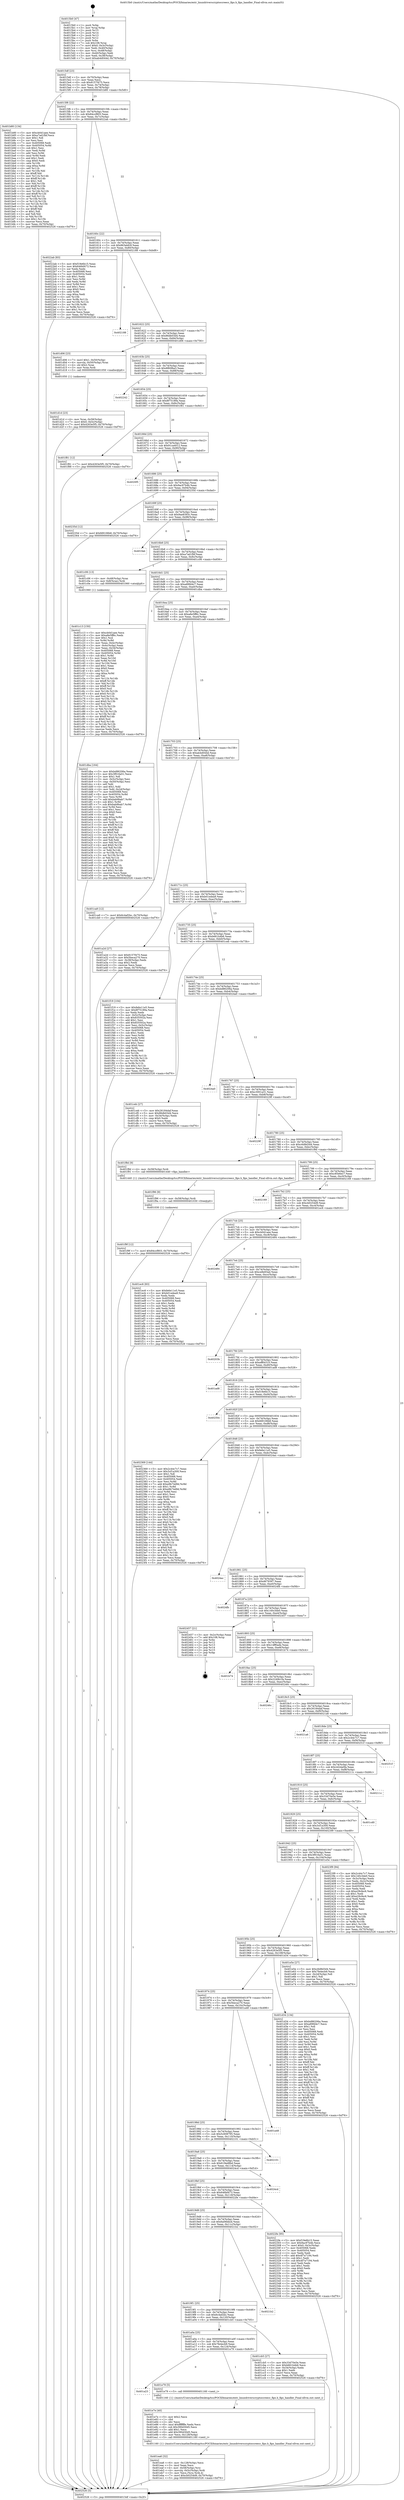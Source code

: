 digraph "0x4015b0" {
  label = "0x4015b0 (/mnt/c/Users/mathe/Desktop/tcc/POCII/binaries/extr_linuxdriverscryptoccreecc_fips.h_fips_handler_Final-ollvm.out::main(0))"
  labelloc = "t"
  node[shape=record]

  Entry [label="",width=0.3,height=0.3,shape=circle,fillcolor=black,style=filled]
  "0x4015df" [label="{
     0x4015df [23]\l
     | [instrs]\l
     &nbsp;&nbsp;0x4015df \<+3\>: mov -0x70(%rbp),%eax\l
     &nbsp;&nbsp;0x4015e2 \<+2\>: mov %eax,%ecx\l
     &nbsp;&nbsp;0x4015e4 \<+6\>: sub $0x8157f475,%ecx\l
     &nbsp;&nbsp;0x4015ea \<+3\>: mov %eax,-0x74(%rbp)\l
     &nbsp;&nbsp;0x4015ed \<+3\>: mov %ecx,-0x78(%rbp)\l
     &nbsp;&nbsp;0x4015f0 \<+6\>: je 0000000000401b80 \<main+0x5d0\>\l
  }"]
  "0x401b80" [label="{
     0x401b80 [134]\l
     | [instrs]\l
     &nbsp;&nbsp;0x401b80 \<+5\>: mov $0xcb0d1aee,%eax\l
     &nbsp;&nbsp;0x401b85 \<+5\>: mov $0xa7ad1fbf,%ecx\l
     &nbsp;&nbsp;0x401b8a \<+2\>: mov $0x1,%dl\l
     &nbsp;&nbsp;0x401b8c \<+2\>: xor %esi,%esi\l
     &nbsp;&nbsp;0x401b8e \<+7\>: mov 0x405068,%edi\l
     &nbsp;&nbsp;0x401b95 \<+8\>: mov 0x405054,%r8d\l
     &nbsp;&nbsp;0x401b9d \<+3\>: sub $0x1,%esi\l
     &nbsp;&nbsp;0x401ba0 \<+3\>: mov %edi,%r9d\l
     &nbsp;&nbsp;0x401ba3 \<+3\>: add %esi,%r9d\l
     &nbsp;&nbsp;0x401ba6 \<+4\>: imul %r9d,%edi\l
     &nbsp;&nbsp;0x401baa \<+3\>: and $0x1,%edi\l
     &nbsp;&nbsp;0x401bad \<+3\>: cmp $0x0,%edi\l
     &nbsp;&nbsp;0x401bb0 \<+4\>: sete %r10b\l
     &nbsp;&nbsp;0x401bb4 \<+4\>: cmp $0xa,%r8d\l
     &nbsp;&nbsp;0x401bb8 \<+4\>: setl %r11b\l
     &nbsp;&nbsp;0x401bbc \<+3\>: mov %r10b,%bl\l
     &nbsp;&nbsp;0x401bbf \<+3\>: xor $0xff,%bl\l
     &nbsp;&nbsp;0x401bc2 \<+3\>: mov %r11b,%r14b\l
     &nbsp;&nbsp;0x401bc5 \<+4\>: xor $0xff,%r14b\l
     &nbsp;&nbsp;0x401bc9 \<+3\>: xor $0x1,%dl\l
     &nbsp;&nbsp;0x401bcc \<+3\>: mov %bl,%r15b\l
     &nbsp;&nbsp;0x401bcf \<+4\>: and $0xff,%r15b\l
     &nbsp;&nbsp;0x401bd3 \<+3\>: and %dl,%r10b\l
     &nbsp;&nbsp;0x401bd6 \<+3\>: mov %r14b,%r12b\l
     &nbsp;&nbsp;0x401bd9 \<+4\>: and $0xff,%r12b\l
     &nbsp;&nbsp;0x401bdd \<+3\>: and %dl,%r11b\l
     &nbsp;&nbsp;0x401be0 \<+3\>: or %r10b,%r15b\l
     &nbsp;&nbsp;0x401be3 \<+3\>: or %r11b,%r12b\l
     &nbsp;&nbsp;0x401be6 \<+3\>: xor %r12b,%r15b\l
     &nbsp;&nbsp;0x401be9 \<+3\>: or %r14b,%bl\l
     &nbsp;&nbsp;0x401bec \<+3\>: xor $0xff,%bl\l
     &nbsp;&nbsp;0x401bef \<+3\>: or $0x1,%dl\l
     &nbsp;&nbsp;0x401bf2 \<+2\>: and %dl,%bl\l
     &nbsp;&nbsp;0x401bf4 \<+3\>: or %bl,%r15b\l
     &nbsp;&nbsp;0x401bf7 \<+4\>: test $0x1,%r15b\l
     &nbsp;&nbsp;0x401bfb \<+3\>: cmovne %ecx,%eax\l
     &nbsp;&nbsp;0x401bfe \<+3\>: mov %eax,-0x70(%rbp)\l
     &nbsp;&nbsp;0x401c01 \<+5\>: jmp 0000000000402526 \<main+0xf76\>\l
  }"]
  "0x4015f6" [label="{
     0x4015f6 [22]\l
     | [instrs]\l
     &nbsp;&nbsp;0x4015f6 \<+5\>: jmp 00000000004015fb \<main+0x4b\>\l
     &nbsp;&nbsp;0x4015fb \<+3\>: mov -0x74(%rbp),%eax\l
     &nbsp;&nbsp;0x4015fe \<+5\>: sub $0x84ccf803,%eax\l
     &nbsp;&nbsp;0x401603 \<+3\>: mov %eax,-0x7c(%rbp)\l
     &nbsp;&nbsp;0x401606 \<+6\>: je 00000000004022ab \<main+0xcfb\>\l
  }"]
  Exit [label="",width=0.3,height=0.3,shape=circle,fillcolor=black,style=filled,peripheries=2]
  "0x4022ab" [label="{
     0x4022ab [83]\l
     | [instrs]\l
     &nbsp;&nbsp;0x4022ab \<+5\>: mov $0xf19e6b15,%eax\l
     &nbsp;&nbsp;0x4022b0 \<+5\>: mov $0x646bf473,%ecx\l
     &nbsp;&nbsp;0x4022b5 \<+2\>: xor %edx,%edx\l
     &nbsp;&nbsp;0x4022b7 \<+7\>: mov 0x405068,%esi\l
     &nbsp;&nbsp;0x4022be \<+7\>: mov 0x405054,%edi\l
     &nbsp;&nbsp;0x4022c5 \<+3\>: sub $0x1,%edx\l
     &nbsp;&nbsp;0x4022c8 \<+3\>: mov %esi,%r8d\l
     &nbsp;&nbsp;0x4022cb \<+3\>: add %edx,%r8d\l
     &nbsp;&nbsp;0x4022ce \<+4\>: imul %r8d,%esi\l
     &nbsp;&nbsp;0x4022d2 \<+3\>: and $0x1,%esi\l
     &nbsp;&nbsp;0x4022d5 \<+3\>: cmp $0x0,%esi\l
     &nbsp;&nbsp;0x4022d8 \<+4\>: sete %r9b\l
     &nbsp;&nbsp;0x4022dc \<+3\>: cmp $0xa,%edi\l
     &nbsp;&nbsp;0x4022df \<+4\>: setl %r10b\l
     &nbsp;&nbsp;0x4022e3 \<+3\>: mov %r9b,%r11b\l
     &nbsp;&nbsp;0x4022e6 \<+3\>: and %r10b,%r11b\l
     &nbsp;&nbsp;0x4022e9 \<+3\>: xor %r10b,%r9b\l
     &nbsp;&nbsp;0x4022ec \<+3\>: or %r9b,%r11b\l
     &nbsp;&nbsp;0x4022ef \<+4\>: test $0x1,%r11b\l
     &nbsp;&nbsp;0x4022f3 \<+3\>: cmovne %ecx,%eax\l
     &nbsp;&nbsp;0x4022f6 \<+3\>: mov %eax,-0x70(%rbp)\l
     &nbsp;&nbsp;0x4022f9 \<+5\>: jmp 0000000000402526 \<main+0xf76\>\l
  }"]
  "0x40160c" [label="{
     0x40160c [22]\l
     | [instrs]\l
     &nbsp;&nbsp;0x40160c \<+5\>: jmp 0000000000401611 \<main+0x61\>\l
     &nbsp;&nbsp;0x401611 \<+3\>: mov -0x74(%rbp),%eax\l
     &nbsp;&nbsp;0x401614 \<+5\>: sub $0x863ebfc9,%eax\l
     &nbsp;&nbsp;0x401619 \<+3\>: mov %eax,-0x80(%rbp)\l
     &nbsp;&nbsp;0x40161c \<+6\>: je 0000000000402188 \<main+0xbd8\>\l
  }"]
  "0x401f9f" [label="{
     0x401f9f [12]\l
     | [instrs]\l
     &nbsp;&nbsp;0x401f9f \<+7\>: movl $0x84ccf803,-0x70(%rbp)\l
     &nbsp;&nbsp;0x401fa6 \<+5\>: jmp 0000000000402526 \<main+0xf76\>\l
  }"]
  "0x402188" [label="{
     0x402188\l
  }", style=dashed]
  "0x401622" [label="{
     0x401622 [25]\l
     | [instrs]\l
     &nbsp;&nbsp;0x401622 \<+5\>: jmp 0000000000401627 \<main+0x77\>\l
     &nbsp;&nbsp;0x401627 \<+3\>: mov -0x74(%rbp),%eax\l
     &nbsp;&nbsp;0x40162a \<+5\>: sub $0x86db03d4,%eax\l
     &nbsp;&nbsp;0x40162f \<+6\>: mov %eax,-0x84(%rbp)\l
     &nbsp;&nbsp;0x401635 \<+6\>: je 0000000000401d06 \<main+0x756\>\l
  }"]
  "0x401f96" [label="{
     0x401f96 [9]\l
     | [instrs]\l
     &nbsp;&nbsp;0x401f96 \<+4\>: mov -0x58(%rbp),%rdi\l
     &nbsp;&nbsp;0x401f9a \<+5\>: call 0000000000401030 \<free@plt\>\l
     | [calls]\l
     &nbsp;&nbsp;0x401030 \{1\} (unknown)\l
  }"]
  "0x401d06" [label="{
     0x401d06 [23]\l
     | [instrs]\l
     &nbsp;&nbsp;0x401d06 \<+7\>: movl $0x1,-0x50(%rbp)\l
     &nbsp;&nbsp;0x401d0d \<+4\>: movslq -0x50(%rbp),%rax\l
     &nbsp;&nbsp;0x401d11 \<+4\>: shl $0x2,%rax\l
     &nbsp;&nbsp;0x401d15 \<+3\>: mov %rax,%rdi\l
     &nbsp;&nbsp;0x401d18 \<+5\>: call 0000000000401050 \<malloc@plt\>\l
     | [calls]\l
     &nbsp;&nbsp;0x401050 \{1\} (unknown)\l
  }"]
  "0x40163b" [label="{
     0x40163b [25]\l
     | [instrs]\l
     &nbsp;&nbsp;0x40163b \<+5\>: jmp 0000000000401640 \<main+0x90\>\l
     &nbsp;&nbsp;0x401640 \<+3\>: mov -0x74(%rbp),%eax\l
     &nbsp;&nbsp;0x401643 \<+5\>: sub $0x8f60fba3,%eax\l
     &nbsp;&nbsp;0x401648 \<+6\>: mov %eax,-0x88(%rbp)\l
     &nbsp;&nbsp;0x40164e \<+6\>: je 0000000000402242 \<main+0xc92\>\l
  }"]
  "0x401ea6" [label="{
     0x401ea6 [32]\l
     | [instrs]\l
     &nbsp;&nbsp;0x401ea6 \<+6\>: mov -0x128(%rbp),%ecx\l
     &nbsp;&nbsp;0x401eac \<+3\>: imul %eax,%ecx\l
     &nbsp;&nbsp;0x401eaf \<+4\>: mov -0x58(%rbp),%rsi\l
     &nbsp;&nbsp;0x401eb3 \<+4\>: movslq -0x5c(%rbp),%rdi\l
     &nbsp;&nbsp;0x401eb7 \<+3\>: mov %ecx,(%rsi,%rdi,4)\l
     &nbsp;&nbsp;0x401eba \<+7\>: movl $0xcb0254d9,-0x70(%rbp)\l
     &nbsp;&nbsp;0x401ec1 \<+5\>: jmp 0000000000402526 \<main+0xf76\>\l
  }"]
  "0x402242" [label="{
     0x402242\l
  }", style=dashed]
  "0x401654" [label="{
     0x401654 [25]\l
     | [instrs]\l
     &nbsp;&nbsp;0x401654 \<+5\>: jmp 0000000000401659 \<main+0xa9\>\l
     &nbsp;&nbsp;0x401659 \<+3\>: mov -0x74(%rbp),%eax\l
     &nbsp;&nbsp;0x40165c \<+5\>: sub $0x8f75189a,%eax\l
     &nbsp;&nbsp;0x401661 \<+6\>: mov %eax,-0x8c(%rbp)\l
     &nbsp;&nbsp;0x401667 \<+6\>: je 0000000000401f81 \<main+0x9d1\>\l
  }"]
  "0x401e7e" [label="{
     0x401e7e [40]\l
     | [instrs]\l
     &nbsp;&nbsp;0x401e7e \<+5\>: mov $0x2,%ecx\l
     &nbsp;&nbsp;0x401e83 \<+1\>: cltd\l
     &nbsp;&nbsp;0x401e84 \<+2\>: idiv %ecx\l
     &nbsp;&nbsp;0x401e86 \<+6\>: imul $0xfffffffe,%edx,%ecx\l
     &nbsp;&nbsp;0x401e8c \<+6\>: sub $0x390d30d5,%ecx\l
     &nbsp;&nbsp;0x401e92 \<+3\>: add $0x1,%ecx\l
     &nbsp;&nbsp;0x401e95 \<+6\>: add $0x390d30d5,%ecx\l
     &nbsp;&nbsp;0x401e9b \<+6\>: mov %ecx,-0x128(%rbp)\l
     &nbsp;&nbsp;0x401ea1 \<+5\>: call 0000000000401160 \<next_i\>\l
     | [calls]\l
     &nbsp;&nbsp;0x401160 \{1\} (/mnt/c/Users/mathe/Desktop/tcc/POCII/binaries/extr_linuxdriverscryptoccreecc_fips.h_fips_handler_Final-ollvm.out::next_i)\l
  }"]
  "0x401f81" [label="{
     0x401f81 [12]\l
     | [instrs]\l
     &nbsp;&nbsp;0x401f81 \<+7\>: movl $0x4263e5f5,-0x70(%rbp)\l
     &nbsp;&nbsp;0x401f88 \<+5\>: jmp 0000000000402526 \<main+0xf76\>\l
  }"]
  "0x40166d" [label="{
     0x40166d [25]\l
     | [instrs]\l
     &nbsp;&nbsp;0x40166d \<+5\>: jmp 0000000000401672 \<main+0xc2\>\l
     &nbsp;&nbsp;0x401672 \<+3\>: mov -0x74(%rbp),%eax\l
     &nbsp;&nbsp;0x401675 \<+5\>: sub $0x91ca4012,%eax\l
     &nbsp;&nbsp;0x40167a \<+6\>: mov %eax,-0x90(%rbp)\l
     &nbsp;&nbsp;0x401680 \<+6\>: je 00000000004020f5 \<main+0xb45\>\l
  }"]
  "0x401a23" [label="{
     0x401a23\l
  }", style=dashed]
  "0x4020f5" [label="{
     0x4020f5\l
  }", style=dashed]
  "0x401686" [label="{
     0x401686 [25]\l
     | [instrs]\l
     &nbsp;&nbsp;0x401686 \<+5\>: jmp 000000000040168b \<main+0xdb\>\l
     &nbsp;&nbsp;0x40168b \<+3\>: mov -0x74(%rbp),%eax\l
     &nbsp;&nbsp;0x40168e \<+5\>: sub $0x9ac97b4b,%eax\l
     &nbsp;&nbsp;0x401693 \<+6\>: mov %eax,-0x94(%rbp)\l
     &nbsp;&nbsp;0x401699 \<+6\>: je 000000000040235d \<main+0xdad\>\l
  }"]
  "0x401e79" [label="{
     0x401e79 [5]\l
     | [instrs]\l
     &nbsp;&nbsp;0x401e79 \<+5\>: call 0000000000401160 \<next_i\>\l
     | [calls]\l
     &nbsp;&nbsp;0x401160 \{1\} (/mnt/c/Users/mathe/Desktop/tcc/POCII/binaries/extr_linuxdriverscryptoccreecc_fips.h_fips_handler_Final-ollvm.out::next_i)\l
  }"]
  "0x40235d" [label="{
     0x40235d [12]\l
     | [instrs]\l
     &nbsp;&nbsp;0x40235d \<+7\>: movl $0xfd9106b8,-0x70(%rbp)\l
     &nbsp;&nbsp;0x402364 \<+5\>: jmp 0000000000402526 \<main+0xf76\>\l
  }"]
  "0x40169f" [label="{
     0x40169f [25]\l
     | [instrs]\l
     &nbsp;&nbsp;0x40169f \<+5\>: jmp 00000000004016a4 \<main+0xf4\>\l
     &nbsp;&nbsp;0x4016a4 \<+3\>: mov -0x74(%rbp),%eax\l
     &nbsp;&nbsp;0x4016a7 \<+5\>: sub $0x9ae8393c,%eax\l
     &nbsp;&nbsp;0x4016ac \<+6\>: mov %eax,-0x98(%rbp)\l
     &nbsp;&nbsp;0x4016b2 \<+6\>: je 0000000000401fab \<main+0x9fb\>\l
  }"]
  "0x401d1d" [label="{
     0x401d1d [23]\l
     | [instrs]\l
     &nbsp;&nbsp;0x401d1d \<+4\>: mov %rax,-0x58(%rbp)\l
     &nbsp;&nbsp;0x401d21 \<+7\>: movl $0x0,-0x5c(%rbp)\l
     &nbsp;&nbsp;0x401d28 \<+7\>: movl $0x4263e5f5,-0x70(%rbp)\l
     &nbsp;&nbsp;0x401d2f \<+5\>: jmp 0000000000402526 \<main+0xf76\>\l
  }"]
  "0x401fab" [label="{
     0x401fab\l
  }", style=dashed]
  "0x4016b8" [label="{
     0x4016b8 [25]\l
     | [instrs]\l
     &nbsp;&nbsp;0x4016b8 \<+5\>: jmp 00000000004016bd \<main+0x10d\>\l
     &nbsp;&nbsp;0x4016bd \<+3\>: mov -0x74(%rbp),%eax\l
     &nbsp;&nbsp;0x4016c0 \<+5\>: sub $0xa7ad1fbf,%eax\l
     &nbsp;&nbsp;0x4016c5 \<+6\>: mov %eax,-0x9c(%rbp)\l
     &nbsp;&nbsp;0x4016cb \<+6\>: je 0000000000401c06 \<main+0x656\>\l
  }"]
  "0x401a0a" [label="{
     0x401a0a [25]\l
     | [instrs]\l
     &nbsp;&nbsp;0x401a0a \<+5\>: jmp 0000000000401a0f \<main+0x45f\>\l
     &nbsp;&nbsp;0x401a0f \<+3\>: mov -0x74(%rbp),%eax\l
     &nbsp;&nbsp;0x401a12 \<+5\>: sub $0x7fe4ecb9,%eax\l
     &nbsp;&nbsp;0x401a17 \<+6\>: mov %eax,-0x124(%rbp)\l
     &nbsp;&nbsp;0x401a1d \<+6\>: je 0000000000401e79 \<main+0x8c9\>\l
  }"]
  "0x401c06" [label="{
     0x401c06 [13]\l
     | [instrs]\l
     &nbsp;&nbsp;0x401c06 \<+4\>: mov -0x48(%rbp),%rax\l
     &nbsp;&nbsp;0x401c0a \<+4\>: mov 0x8(%rax),%rdi\l
     &nbsp;&nbsp;0x401c0e \<+5\>: call 0000000000401060 \<atoi@plt\>\l
     | [calls]\l
     &nbsp;&nbsp;0x401060 \{1\} (unknown)\l
  }"]
  "0x4016d1" [label="{
     0x4016d1 [25]\l
     | [instrs]\l
     &nbsp;&nbsp;0x4016d1 \<+5\>: jmp 00000000004016d6 \<main+0x126\>\l
     &nbsp;&nbsp;0x4016d6 \<+3\>: mov -0x74(%rbp),%eax\l
     &nbsp;&nbsp;0x4016d9 \<+5\>: sub $0xa89fd4c7,%eax\l
     &nbsp;&nbsp;0x4016de \<+6\>: mov %eax,-0xa0(%rbp)\l
     &nbsp;&nbsp;0x4016e4 \<+6\>: je 0000000000401dba \<main+0x80a\>\l
  }"]
  "0x401cb5" [label="{
     0x401cb5 [27]\l
     | [instrs]\l
     &nbsp;&nbsp;0x401cb5 \<+5\>: mov $0x33d70e5e,%eax\l
     &nbsp;&nbsp;0x401cba \<+5\>: mov $0xb661b4b6,%ecx\l
     &nbsp;&nbsp;0x401cbf \<+3\>: mov -0x34(%rbp),%edx\l
     &nbsp;&nbsp;0x401cc2 \<+3\>: cmp $0x1,%edx\l
     &nbsp;&nbsp;0x401cc5 \<+3\>: cmovl %ecx,%eax\l
     &nbsp;&nbsp;0x401cc8 \<+3\>: mov %eax,-0x70(%rbp)\l
     &nbsp;&nbsp;0x401ccb \<+5\>: jmp 0000000000402526 \<main+0xf76\>\l
  }"]
  "0x401dba" [label="{
     0x401dba [164]\l
     | [instrs]\l
     &nbsp;&nbsp;0x401dba \<+5\>: mov $0xbd86206a,%eax\l
     &nbsp;&nbsp;0x401dbf \<+5\>: mov $0x3f916a51,%ecx\l
     &nbsp;&nbsp;0x401dc4 \<+2\>: mov $0x1,%dl\l
     &nbsp;&nbsp;0x401dc6 \<+3\>: mov -0x5c(%rbp),%esi\l
     &nbsp;&nbsp;0x401dc9 \<+3\>: cmp -0x50(%rbp),%esi\l
     &nbsp;&nbsp;0x401dcc \<+4\>: setl %dil\l
     &nbsp;&nbsp;0x401dd0 \<+4\>: and $0x1,%dil\l
     &nbsp;&nbsp;0x401dd4 \<+4\>: mov %dil,-0x2d(%rbp)\l
     &nbsp;&nbsp;0x401dd8 \<+7\>: mov 0x405068,%esi\l
     &nbsp;&nbsp;0x401ddf \<+8\>: mov 0x405054,%r8d\l
     &nbsp;&nbsp;0x401de7 \<+3\>: mov %esi,%r9d\l
     &nbsp;&nbsp;0x401dea \<+7\>: add $0xbab9bab7,%r9d\l
     &nbsp;&nbsp;0x401df1 \<+4\>: sub $0x1,%r9d\l
     &nbsp;&nbsp;0x401df5 \<+7\>: sub $0xbab9bab7,%r9d\l
     &nbsp;&nbsp;0x401dfc \<+4\>: imul %r9d,%esi\l
     &nbsp;&nbsp;0x401e00 \<+3\>: and $0x1,%esi\l
     &nbsp;&nbsp;0x401e03 \<+3\>: cmp $0x0,%esi\l
     &nbsp;&nbsp;0x401e06 \<+4\>: sete %dil\l
     &nbsp;&nbsp;0x401e0a \<+4\>: cmp $0xa,%r8d\l
     &nbsp;&nbsp;0x401e0e \<+4\>: setl %r10b\l
     &nbsp;&nbsp;0x401e12 \<+3\>: mov %dil,%r11b\l
     &nbsp;&nbsp;0x401e15 \<+4\>: xor $0xff,%r11b\l
     &nbsp;&nbsp;0x401e19 \<+3\>: mov %r10b,%bl\l
     &nbsp;&nbsp;0x401e1c \<+3\>: xor $0xff,%bl\l
     &nbsp;&nbsp;0x401e1f \<+3\>: xor $0x0,%dl\l
     &nbsp;&nbsp;0x401e22 \<+3\>: mov %r11b,%r14b\l
     &nbsp;&nbsp;0x401e25 \<+4\>: and $0x0,%r14b\l
     &nbsp;&nbsp;0x401e29 \<+3\>: and %dl,%dil\l
     &nbsp;&nbsp;0x401e2c \<+3\>: mov %bl,%r15b\l
     &nbsp;&nbsp;0x401e2f \<+4\>: and $0x0,%r15b\l
     &nbsp;&nbsp;0x401e33 \<+3\>: and %dl,%r10b\l
     &nbsp;&nbsp;0x401e36 \<+3\>: or %dil,%r14b\l
     &nbsp;&nbsp;0x401e39 \<+3\>: or %r10b,%r15b\l
     &nbsp;&nbsp;0x401e3c \<+3\>: xor %r15b,%r14b\l
     &nbsp;&nbsp;0x401e3f \<+3\>: or %bl,%r11b\l
     &nbsp;&nbsp;0x401e42 \<+4\>: xor $0xff,%r11b\l
     &nbsp;&nbsp;0x401e46 \<+3\>: or $0x0,%dl\l
     &nbsp;&nbsp;0x401e49 \<+3\>: and %dl,%r11b\l
     &nbsp;&nbsp;0x401e4c \<+3\>: or %r11b,%r14b\l
     &nbsp;&nbsp;0x401e4f \<+4\>: test $0x1,%r14b\l
     &nbsp;&nbsp;0x401e53 \<+3\>: cmovne %ecx,%eax\l
     &nbsp;&nbsp;0x401e56 \<+3\>: mov %eax,-0x70(%rbp)\l
     &nbsp;&nbsp;0x401e59 \<+5\>: jmp 0000000000402526 \<main+0xf76\>\l
  }"]
  "0x4016ea" [label="{
     0x4016ea [25]\l
     | [instrs]\l
     &nbsp;&nbsp;0x4016ea \<+5\>: jmp 00000000004016ef \<main+0x13f\>\l
     &nbsp;&nbsp;0x4016ef \<+3\>: mov -0x74(%rbp),%eax\l
     &nbsp;&nbsp;0x4016f2 \<+5\>: sub $0xa8e5ff6c,%eax\l
     &nbsp;&nbsp;0x4016f7 \<+6\>: mov %eax,-0xa4(%rbp)\l
     &nbsp;&nbsp;0x4016fd \<+6\>: je 0000000000401ca9 \<main+0x6f9\>\l
  }"]
  "0x4019f1" [label="{
     0x4019f1 [25]\l
     | [instrs]\l
     &nbsp;&nbsp;0x4019f1 \<+5\>: jmp 00000000004019f6 \<main+0x446\>\l
     &nbsp;&nbsp;0x4019f6 \<+3\>: mov -0x74(%rbp),%eax\l
     &nbsp;&nbsp;0x4019f9 \<+5\>: sub $0x6c4af2bc,%eax\l
     &nbsp;&nbsp;0x4019fe \<+6\>: mov %eax,-0x120(%rbp)\l
     &nbsp;&nbsp;0x401a04 \<+6\>: je 0000000000401cb5 \<main+0x705\>\l
  }"]
  "0x401ca9" [label="{
     0x401ca9 [12]\l
     | [instrs]\l
     &nbsp;&nbsp;0x401ca9 \<+7\>: movl $0x6c4af2bc,-0x70(%rbp)\l
     &nbsp;&nbsp;0x401cb0 \<+5\>: jmp 0000000000402526 \<main+0xf76\>\l
  }"]
  "0x401703" [label="{
     0x401703 [25]\l
     | [instrs]\l
     &nbsp;&nbsp;0x401703 \<+5\>: jmp 0000000000401708 \<main+0x158\>\l
     &nbsp;&nbsp;0x401708 \<+3\>: mov -0x74(%rbp),%eax\l
     &nbsp;&nbsp;0x40170b \<+5\>: sub $0xab4d044d,%eax\l
     &nbsp;&nbsp;0x401710 \<+6\>: mov %eax,-0xa8(%rbp)\l
     &nbsp;&nbsp;0x401716 \<+6\>: je 0000000000401a2d \<main+0x47d\>\l
  }"]
  "0x4021b2" [label="{
     0x4021b2\l
  }", style=dashed]
  "0x401a2d" [label="{
     0x401a2d [27]\l
     | [instrs]\l
     &nbsp;&nbsp;0x401a2d \<+5\>: mov $0x8157f475,%eax\l
     &nbsp;&nbsp;0x401a32 \<+5\>: mov $0x5beca270,%ecx\l
     &nbsp;&nbsp;0x401a37 \<+3\>: mov -0x38(%rbp),%edx\l
     &nbsp;&nbsp;0x401a3a \<+3\>: cmp $0x2,%edx\l
     &nbsp;&nbsp;0x401a3d \<+3\>: cmovne %ecx,%eax\l
     &nbsp;&nbsp;0x401a40 \<+3\>: mov %eax,-0x70(%rbp)\l
     &nbsp;&nbsp;0x401a43 \<+5\>: jmp 0000000000402526 \<main+0xf76\>\l
  }"]
  "0x40171c" [label="{
     0x40171c [25]\l
     | [instrs]\l
     &nbsp;&nbsp;0x40171c \<+5\>: jmp 0000000000401721 \<main+0x171\>\l
     &nbsp;&nbsp;0x401721 \<+3\>: mov -0x74(%rbp),%eax\l
     &nbsp;&nbsp;0x401724 \<+5\>: sub $0xb01edea9,%eax\l
     &nbsp;&nbsp;0x401729 \<+6\>: mov %eax,-0xac(%rbp)\l
     &nbsp;&nbsp;0x40172f \<+6\>: je 0000000000401f19 \<main+0x969\>\l
  }"]
  "0x402526" [label="{
     0x402526 [5]\l
     | [instrs]\l
     &nbsp;&nbsp;0x402526 \<+5\>: jmp 00000000004015df \<main+0x2f\>\l
  }"]
  "0x4015b0" [label="{
     0x4015b0 [47]\l
     | [instrs]\l
     &nbsp;&nbsp;0x4015b0 \<+1\>: push %rbp\l
     &nbsp;&nbsp;0x4015b1 \<+3\>: mov %rsp,%rbp\l
     &nbsp;&nbsp;0x4015b4 \<+2\>: push %r15\l
     &nbsp;&nbsp;0x4015b6 \<+2\>: push %r14\l
     &nbsp;&nbsp;0x4015b8 \<+2\>: push %r13\l
     &nbsp;&nbsp;0x4015ba \<+2\>: push %r12\l
     &nbsp;&nbsp;0x4015bc \<+1\>: push %rbx\l
     &nbsp;&nbsp;0x4015bd \<+7\>: sub $0x108,%rsp\l
     &nbsp;&nbsp;0x4015c4 \<+7\>: movl $0x0,-0x3c(%rbp)\l
     &nbsp;&nbsp;0x4015cb \<+3\>: mov %edi,-0x40(%rbp)\l
     &nbsp;&nbsp;0x4015ce \<+4\>: mov %rsi,-0x48(%rbp)\l
     &nbsp;&nbsp;0x4015d2 \<+3\>: mov -0x40(%rbp),%edi\l
     &nbsp;&nbsp;0x4015d5 \<+3\>: mov %edi,-0x38(%rbp)\l
     &nbsp;&nbsp;0x4015d8 \<+7\>: movl $0xab4d044d,-0x70(%rbp)\l
  }"]
  "0x401c13" [label="{
     0x401c13 [150]\l
     | [instrs]\l
     &nbsp;&nbsp;0x401c13 \<+5\>: mov $0xcb0d1aee,%ecx\l
     &nbsp;&nbsp;0x401c18 \<+5\>: mov $0xa8e5ff6c,%edx\l
     &nbsp;&nbsp;0x401c1d \<+3\>: mov $0x1,%sil\l
     &nbsp;&nbsp;0x401c20 \<+3\>: xor %r8d,%r8d\l
     &nbsp;&nbsp;0x401c23 \<+3\>: mov %eax,-0x4c(%rbp)\l
     &nbsp;&nbsp;0x401c26 \<+3\>: mov -0x4c(%rbp),%eax\l
     &nbsp;&nbsp;0x401c29 \<+3\>: mov %eax,-0x34(%rbp)\l
     &nbsp;&nbsp;0x401c2c \<+7\>: mov 0x405068,%eax\l
     &nbsp;&nbsp;0x401c33 \<+8\>: mov 0x405054,%r9d\l
     &nbsp;&nbsp;0x401c3b \<+4\>: sub $0x1,%r8d\l
     &nbsp;&nbsp;0x401c3f \<+3\>: mov %eax,%r10d\l
     &nbsp;&nbsp;0x401c42 \<+3\>: add %r8d,%r10d\l
     &nbsp;&nbsp;0x401c45 \<+4\>: imul %r10d,%eax\l
     &nbsp;&nbsp;0x401c49 \<+3\>: and $0x1,%eax\l
     &nbsp;&nbsp;0x401c4c \<+3\>: cmp $0x0,%eax\l
     &nbsp;&nbsp;0x401c4f \<+4\>: sete %r11b\l
     &nbsp;&nbsp;0x401c53 \<+4\>: cmp $0xa,%r9d\l
     &nbsp;&nbsp;0x401c57 \<+3\>: setl %bl\l
     &nbsp;&nbsp;0x401c5a \<+3\>: mov %r11b,%r14b\l
     &nbsp;&nbsp;0x401c5d \<+4\>: xor $0xff,%r14b\l
     &nbsp;&nbsp;0x401c61 \<+3\>: mov %bl,%r15b\l
     &nbsp;&nbsp;0x401c64 \<+4\>: xor $0xff,%r15b\l
     &nbsp;&nbsp;0x401c68 \<+4\>: xor $0x0,%sil\l
     &nbsp;&nbsp;0x401c6c \<+3\>: mov %r14b,%r12b\l
     &nbsp;&nbsp;0x401c6f \<+4\>: and $0x0,%r12b\l
     &nbsp;&nbsp;0x401c73 \<+3\>: and %sil,%r11b\l
     &nbsp;&nbsp;0x401c76 \<+3\>: mov %r15b,%r13b\l
     &nbsp;&nbsp;0x401c79 \<+4\>: and $0x0,%r13b\l
     &nbsp;&nbsp;0x401c7d \<+3\>: and %sil,%bl\l
     &nbsp;&nbsp;0x401c80 \<+3\>: or %r11b,%r12b\l
     &nbsp;&nbsp;0x401c83 \<+3\>: or %bl,%r13b\l
     &nbsp;&nbsp;0x401c86 \<+3\>: xor %r13b,%r12b\l
     &nbsp;&nbsp;0x401c89 \<+3\>: or %r15b,%r14b\l
     &nbsp;&nbsp;0x401c8c \<+4\>: xor $0xff,%r14b\l
     &nbsp;&nbsp;0x401c90 \<+4\>: or $0x0,%sil\l
     &nbsp;&nbsp;0x401c94 \<+3\>: and %sil,%r14b\l
     &nbsp;&nbsp;0x401c97 \<+3\>: or %r14b,%r12b\l
     &nbsp;&nbsp;0x401c9a \<+4\>: test $0x1,%r12b\l
     &nbsp;&nbsp;0x401c9e \<+3\>: cmovne %edx,%ecx\l
     &nbsp;&nbsp;0x401ca1 \<+3\>: mov %ecx,-0x70(%rbp)\l
     &nbsp;&nbsp;0x401ca4 \<+5\>: jmp 0000000000402526 \<main+0xf76\>\l
  }"]
  "0x4019d8" [label="{
     0x4019d8 [25]\l
     | [instrs]\l
     &nbsp;&nbsp;0x4019d8 \<+5\>: jmp 00000000004019dd \<main+0x42d\>\l
     &nbsp;&nbsp;0x4019dd \<+3\>: mov -0x74(%rbp),%eax\l
     &nbsp;&nbsp;0x4019e0 \<+5\>: sub $0x6a06bbcb,%eax\l
     &nbsp;&nbsp;0x4019e5 \<+6\>: mov %eax,-0x11c(%rbp)\l
     &nbsp;&nbsp;0x4019eb \<+6\>: je 00000000004021b2 \<main+0xc02\>\l
  }"]
  "0x401f19" [label="{
     0x401f19 [104]\l
     | [instrs]\l
     &nbsp;&nbsp;0x401f19 \<+5\>: mov $0xfe6e11e5,%eax\l
     &nbsp;&nbsp;0x401f1e \<+5\>: mov $0x8f75189a,%ecx\l
     &nbsp;&nbsp;0x401f23 \<+2\>: xor %edx,%edx\l
     &nbsp;&nbsp;0x401f25 \<+3\>: mov -0x5c(%rbp),%esi\l
     &nbsp;&nbsp;0x401f28 \<+6\>: sub $0x835502a,%esi\l
     &nbsp;&nbsp;0x401f2e \<+3\>: add $0x1,%esi\l
     &nbsp;&nbsp;0x401f31 \<+6\>: add $0x835502a,%esi\l
     &nbsp;&nbsp;0x401f37 \<+3\>: mov %esi,-0x5c(%rbp)\l
     &nbsp;&nbsp;0x401f3a \<+7\>: mov 0x405068,%esi\l
     &nbsp;&nbsp;0x401f41 \<+7\>: mov 0x405054,%edi\l
     &nbsp;&nbsp;0x401f48 \<+3\>: sub $0x1,%edx\l
     &nbsp;&nbsp;0x401f4b \<+3\>: mov %esi,%r8d\l
     &nbsp;&nbsp;0x401f4e \<+3\>: add %edx,%r8d\l
     &nbsp;&nbsp;0x401f51 \<+4\>: imul %r8d,%esi\l
     &nbsp;&nbsp;0x401f55 \<+3\>: and $0x1,%esi\l
     &nbsp;&nbsp;0x401f58 \<+3\>: cmp $0x0,%esi\l
     &nbsp;&nbsp;0x401f5b \<+4\>: sete %r9b\l
     &nbsp;&nbsp;0x401f5f \<+3\>: cmp $0xa,%edi\l
     &nbsp;&nbsp;0x401f62 \<+4\>: setl %r10b\l
     &nbsp;&nbsp;0x401f66 \<+3\>: mov %r9b,%r11b\l
     &nbsp;&nbsp;0x401f69 \<+3\>: and %r10b,%r11b\l
     &nbsp;&nbsp;0x401f6c \<+3\>: xor %r10b,%r9b\l
     &nbsp;&nbsp;0x401f6f \<+3\>: or %r9b,%r11b\l
     &nbsp;&nbsp;0x401f72 \<+4\>: test $0x1,%r11b\l
     &nbsp;&nbsp;0x401f76 \<+3\>: cmovne %ecx,%eax\l
     &nbsp;&nbsp;0x401f79 \<+3\>: mov %eax,-0x70(%rbp)\l
     &nbsp;&nbsp;0x401f7c \<+5\>: jmp 0000000000402526 \<main+0xf76\>\l
  }"]
  "0x401735" [label="{
     0x401735 [25]\l
     | [instrs]\l
     &nbsp;&nbsp;0x401735 \<+5\>: jmp 000000000040173a \<main+0x18a\>\l
     &nbsp;&nbsp;0x40173a \<+3\>: mov -0x74(%rbp),%eax\l
     &nbsp;&nbsp;0x40173d \<+5\>: sub $0xb661b4b6,%eax\l
     &nbsp;&nbsp;0x401742 \<+6\>: mov %eax,-0xb0(%rbp)\l
     &nbsp;&nbsp;0x401748 \<+6\>: je 0000000000401ceb \<main+0x73b\>\l
  }"]
  "0x4022fe" [label="{
     0x4022fe [95]\l
     | [instrs]\l
     &nbsp;&nbsp;0x4022fe \<+5\>: mov $0xf19e6b15,%eax\l
     &nbsp;&nbsp;0x402303 \<+5\>: mov $0x9ac97b4b,%ecx\l
     &nbsp;&nbsp;0x402308 \<+7\>: movl $0x0,-0x3c(%rbp)\l
     &nbsp;&nbsp;0x40230f \<+7\>: mov 0x405068,%edx\l
     &nbsp;&nbsp;0x402316 \<+7\>: mov 0x405054,%esi\l
     &nbsp;&nbsp;0x40231d \<+2\>: mov %edx,%edi\l
     &nbsp;&nbsp;0x40231f \<+6\>: add $0x4f7a7194,%edi\l
     &nbsp;&nbsp;0x402325 \<+3\>: sub $0x1,%edi\l
     &nbsp;&nbsp;0x402328 \<+6\>: sub $0x4f7a7194,%edi\l
     &nbsp;&nbsp;0x40232e \<+3\>: imul %edi,%edx\l
     &nbsp;&nbsp;0x402331 \<+3\>: and $0x1,%edx\l
     &nbsp;&nbsp;0x402334 \<+3\>: cmp $0x0,%edx\l
     &nbsp;&nbsp;0x402337 \<+4\>: sete %r8b\l
     &nbsp;&nbsp;0x40233b \<+3\>: cmp $0xa,%esi\l
     &nbsp;&nbsp;0x40233e \<+4\>: setl %r9b\l
     &nbsp;&nbsp;0x402342 \<+3\>: mov %r8b,%r10b\l
     &nbsp;&nbsp;0x402345 \<+3\>: and %r9b,%r10b\l
     &nbsp;&nbsp;0x402348 \<+3\>: xor %r9b,%r8b\l
     &nbsp;&nbsp;0x40234b \<+3\>: or %r8b,%r10b\l
     &nbsp;&nbsp;0x40234e \<+4\>: test $0x1,%r10b\l
     &nbsp;&nbsp;0x402352 \<+3\>: cmovne %ecx,%eax\l
     &nbsp;&nbsp;0x402355 \<+3\>: mov %eax,-0x70(%rbp)\l
     &nbsp;&nbsp;0x402358 \<+5\>: jmp 0000000000402526 \<main+0xf76\>\l
  }"]
  "0x401ceb" [label="{
     0x401ceb [27]\l
     | [instrs]\l
     &nbsp;&nbsp;0x401ceb \<+5\>: mov $0x26184daf,%eax\l
     &nbsp;&nbsp;0x401cf0 \<+5\>: mov $0x86db03d4,%ecx\l
     &nbsp;&nbsp;0x401cf5 \<+3\>: mov -0x34(%rbp),%edx\l
     &nbsp;&nbsp;0x401cf8 \<+3\>: cmp $0x0,%edx\l
     &nbsp;&nbsp;0x401cfb \<+3\>: cmove %ecx,%eax\l
     &nbsp;&nbsp;0x401cfe \<+3\>: mov %eax,-0x70(%rbp)\l
     &nbsp;&nbsp;0x401d01 \<+5\>: jmp 0000000000402526 \<main+0xf76\>\l
  }"]
  "0x40174e" [label="{
     0x40174e [25]\l
     | [instrs]\l
     &nbsp;&nbsp;0x40174e \<+5\>: jmp 0000000000401753 \<main+0x1a3\>\l
     &nbsp;&nbsp;0x401753 \<+3\>: mov -0x74(%rbp),%eax\l
     &nbsp;&nbsp;0x401756 \<+5\>: sub $0xbd86206a,%eax\l
     &nbsp;&nbsp;0x40175b \<+6\>: mov %eax,-0xb4(%rbp)\l
     &nbsp;&nbsp;0x401761 \<+6\>: je 00000000004024a0 \<main+0xef0\>\l
  }"]
  "0x4019bf" [label="{
     0x4019bf [25]\l
     | [instrs]\l
     &nbsp;&nbsp;0x4019bf \<+5\>: jmp 00000000004019c4 \<main+0x414\>\l
     &nbsp;&nbsp;0x4019c4 \<+3\>: mov -0x74(%rbp),%eax\l
     &nbsp;&nbsp;0x4019c7 \<+5\>: sub $0x646bf473,%eax\l
     &nbsp;&nbsp;0x4019cc \<+6\>: mov %eax,-0x118(%rbp)\l
     &nbsp;&nbsp;0x4019d2 \<+6\>: je 00000000004022fe \<main+0xd4e\>\l
  }"]
  "0x4024a0" [label="{
     0x4024a0\l
  }", style=dashed]
  "0x401767" [label="{
     0x401767 [25]\l
     | [instrs]\l
     &nbsp;&nbsp;0x401767 \<+5\>: jmp 000000000040176c \<main+0x1bc\>\l
     &nbsp;&nbsp;0x40176c \<+3\>: mov -0x74(%rbp),%eax\l
     &nbsp;&nbsp;0x40176f \<+5\>: sub $0xc3001a31,%eax\l
     &nbsp;&nbsp;0x401774 \<+6\>: mov %eax,-0xb8(%rbp)\l
     &nbsp;&nbsp;0x40177a \<+6\>: je 000000000040229f \<main+0xcef\>\l
  }"]
  "0x4024cd" [label="{
     0x4024cd\l
  }", style=dashed]
  "0x40229f" [label="{
     0x40229f\l
  }", style=dashed]
  "0x401780" [label="{
     0x401780 [25]\l
     | [instrs]\l
     &nbsp;&nbsp;0x401780 \<+5\>: jmp 0000000000401785 \<main+0x1d5\>\l
     &nbsp;&nbsp;0x401785 \<+3\>: mov -0x74(%rbp),%eax\l
     &nbsp;&nbsp;0x401788 \<+5\>: sub $0xc6d8d3d4,%eax\l
     &nbsp;&nbsp;0x40178d \<+6\>: mov %eax,-0xbc(%rbp)\l
     &nbsp;&nbsp;0x401793 \<+6\>: je 0000000000401f8d \<main+0x9dd\>\l
  }"]
  "0x4019a6" [label="{
     0x4019a6 [25]\l
     | [instrs]\l
     &nbsp;&nbsp;0x4019a6 \<+5\>: jmp 00000000004019ab \<main+0x3fb\>\l
     &nbsp;&nbsp;0x4019ab \<+3\>: mov -0x74(%rbp),%eax\l
     &nbsp;&nbsp;0x4019ae \<+5\>: sub $0x619ed8bd,%eax\l
     &nbsp;&nbsp;0x4019b3 \<+6\>: mov %eax,-0x114(%rbp)\l
     &nbsp;&nbsp;0x4019b9 \<+6\>: je 00000000004024cd \<main+0xf1d\>\l
  }"]
  "0x401f8d" [label="{
     0x401f8d [9]\l
     | [instrs]\l
     &nbsp;&nbsp;0x401f8d \<+4\>: mov -0x58(%rbp),%rdi\l
     &nbsp;&nbsp;0x401f91 \<+5\>: call 0000000000401440 \<fips_handler\>\l
     | [calls]\l
     &nbsp;&nbsp;0x401440 \{1\} (/mnt/c/Users/mathe/Desktop/tcc/POCII/binaries/extr_linuxdriverscryptoccreecc_fips.h_fips_handler_Final-ollvm.out::fips_handler)\l
  }"]
  "0x401799" [label="{
     0x401799 [25]\l
     | [instrs]\l
     &nbsp;&nbsp;0x401799 \<+5\>: jmp 000000000040179e \<main+0x1ee\>\l
     &nbsp;&nbsp;0x40179e \<+3\>: mov -0x74(%rbp),%eax\l
     &nbsp;&nbsp;0x4017a1 \<+5\>: sub $0xc85e6ec7,%eax\l
     &nbsp;&nbsp;0x4017a6 \<+6\>: mov %eax,-0xc0(%rbp)\l
     &nbsp;&nbsp;0x4017ac \<+6\>: je 0000000000402169 \<main+0xbb9\>\l
  }"]
  "0x402101" [label="{
     0x402101\l
  }", style=dashed]
  "0x402169" [label="{
     0x402169\l
  }", style=dashed]
  "0x4017b2" [label="{
     0x4017b2 [25]\l
     | [instrs]\l
     &nbsp;&nbsp;0x4017b2 \<+5\>: jmp 00000000004017b7 \<main+0x207\>\l
     &nbsp;&nbsp;0x4017b7 \<+3\>: mov -0x74(%rbp),%eax\l
     &nbsp;&nbsp;0x4017ba \<+5\>: sub $0xcb0254d9,%eax\l
     &nbsp;&nbsp;0x4017bf \<+6\>: mov %eax,-0xc4(%rbp)\l
     &nbsp;&nbsp;0x4017c5 \<+6\>: je 0000000000401ec6 \<main+0x916\>\l
  }"]
  "0x40198d" [label="{
     0x40198d [25]\l
     | [instrs]\l
     &nbsp;&nbsp;0x40198d \<+5\>: jmp 0000000000401992 \<main+0x3e2\>\l
     &nbsp;&nbsp;0x401992 \<+3\>: mov -0x74(%rbp),%eax\l
     &nbsp;&nbsp;0x401995 \<+5\>: sub $0x5c608795,%eax\l
     &nbsp;&nbsp;0x40199a \<+6\>: mov %eax,-0x110(%rbp)\l
     &nbsp;&nbsp;0x4019a0 \<+6\>: je 0000000000402101 \<main+0xb51\>\l
  }"]
  "0x401ec6" [label="{
     0x401ec6 [83]\l
     | [instrs]\l
     &nbsp;&nbsp;0x401ec6 \<+5\>: mov $0xfe6e11e5,%eax\l
     &nbsp;&nbsp;0x401ecb \<+5\>: mov $0xb01edea9,%ecx\l
     &nbsp;&nbsp;0x401ed0 \<+2\>: xor %edx,%edx\l
     &nbsp;&nbsp;0x401ed2 \<+7\>: mov 0x405068,%esi\l
     &nbsp;&nbsp;0x401ed9 \<+7\>: mov 0x405054,%edi\l
     &nbsp;&nbsp;0x401ee0 \<+3\>: sub $0x1,%edx\l
     &nbsp;&nbsp;0x401ee3 \<+3\>: mov %esi,%r8d\l
     &nbsp;&nbsp;0x401ee6 \<+3\>: add %edx,%r8d\l
     &nbsp;&nbsp;0x401ee9 \<+4\>: imul %r8d,%esi\l
     &nbsp;&nbsp;0x401eed \<+3\>: and $0x1,%esi\l
     &nbsp;&nbsp;0x401ef0 \<+3\>: cmp $0x0,%esi\l
     &nbsp;&nbsp;0x401ef3 \<+4\>: sete %r9b\l
     &nbsp;&nbsp;0x401ef7 \<+3\>: cmp $0xa,%edi\l
     &nbsp;&nbsp;0x401efa \<+4\>: setl %r10b\l
     &nbsp;&nbsp;0x401efe \<+3\>: mov %r9b,%r11b\l
     &nbsp;&nbsp;0x401f01 \<+3\>: and %r10b,%r11b\l
     &nbsp;&nbsp;0x401f04 \<+3\>: xor %r10b,%r9b\l
     &nbsp;&nbsp;0x401f07 \<+3\>: or %r9b,%r11b\l
     &nbsp;&nbsp;0x401f0a \<+4\>: test $0x1,%r11b\l
     &nbsp;&nbsp;0x401f0e \<+3\>: cmovne %ecx,%eax\l
     &nbsp;&nbsp;0x401f11 \<+3\>: mov %eax,-0x70(%rbp)\l
     &nbsp;&nbsp;0x401f14 \<+5\>: jmp 0000000000402526 \<main+0xf76\>\l
  }"]
  "0x4017cb" [label="{
     0x4017cb [25]\l
     | [instrs]\l
     &nbsp;&nbsp;0x4017cb \<+5\>: jmp 00000000004017d0 \<main+0x220\>\l
     &nbsp;&nbsp;0x4017d0 \<+3\>: mov -0x74(%rbp),%eax\l
     &nbsp;&nbsp;0x4017d3 \<+5\>: sub $0xcb0d1aee,%eax\l
     &nbsp;&nbsp;0x4017d8 \<+6\>: mov %eax,-0xc8(%rbp)\l
     &nbsp;&nbsp;0x4017de \<+6\>: je 0000000000402484 \<main+0xed4\>\l
  }"]
  "0x401a48" [label="{
     0x401a48\l
  }", style=dashed]
  "0x402484" [label="{
     0x402484\l
  }", style=dashed]
  "0x4017e4" [label="{
     0x4017e4 [25]\l
     | [instrs]\l
     &nbsp;&nbsp;0x4017e4 \<+5\>: jmp 00000000004017e9 \<main+0x239\>\l
     &nbsp;&nbsp;0x4017e9 \<+3\>: mov -0x74(%rbp),%eax\l
     &nbsp;&nbsp;0x4017ec \<+5\>: sub $0xce8e93ad,%eax\l
     &nbsp;&nbsp;0x4017f1 \<+6\>: mov %eax,-0xcc(%rbp)\l
     &nbsp;&nbsp;0x4017f7 \<+6\>: je 000000000040203b \<main+0xa8b\>\l
  }"]
  "0x401974" [label="{
     0x401974 [25]\l
     | [instrs]\l
     &nbsp;&nbsp;0x401974 \<+5\>: jmp 0000000000401979 \<main+0x3c9\>\l
     &nbsp;&nbsp;0x401979 \<+3\>: mov -0x74(%rbp),%eax\l
     &nbsp;&nbsp;0x40197c \<+5\>: sub $0x5beca270,%eax\l
     &nbsp;&nbsp;0x401981 \<+6\>: mov %eax,-0x10c(%rbp)\l
     &nbsp;&nbsp;0x401987 \<+6\>: je 0000000000401a48 \<main+0x498\>\l
  }"]
  "0x40203b" [label="{
     0x40203b\l
  }", style=dashed]
  "0x4017fd" [label="{
     0x4017fd [25]\l
     | [instrs]\l
     &nbsp;&nbsp;0x4017fd \<+5\>: jmp 0000000000401802 \<main+0x252\>\l
     &nbsp;&nbsp;0x401802 \<+3\>: mov -0x74(%rbp),%eax\l
     &nbsp;&nbsp;0x401805 \<+5\>: sub $0xeff64310,%eax\l
     &nbsp;&nbsp;0x40180a \<+6\>: mov %eax,-0xd0(%rbp)\l
     &nbsp;&nbsp;0x401810 \<+6\>: je 0000000000401ad8 \<main+0x528\>\l
  }"]
  "0x401d34" [label="{
     0x401d34 [134]\l
     | [instrs]\l
     &nbsp;&nbsp;0x401d34 \<+5\>: mov $0xbd86206a,%eax\l
     &nbsp;&nbsp;0x401d39 \<+5\>: mov $0xa89fd4c7,%ecx\l
     &nbsp;&nbsp;0x401d3e \<+2\>: mov $0x1,%dl\l
     &nbsp;&nbsp;0x401d40 \<+2\>: xor %esi,%esi\l
     &nbsp;&nbsp;0x401d42 \<+7\>: mov 0x405068,%edi\l
     &nbsp;&nbsp;0x401d49 \<+8\>: mov 0x405054,%r8d\l
     &nbsp;&nbsp;0x401d51 \<+3\>: sub $0x1,%esi\l
     &nbsp;&nbsp;0x401d54 \<+3\>: mov %edi,%r9d\l
     &nbsp;&nbsp;0x401d57 \<+3\>: add %esi,%r9d\l
     &nbsp;&nbsp;0x401d5a \<+4\>: imul %r9d,%edi\l
     &nbsp;&nbsp;0x401d5e \<+3\>: and $0x1,%edi\l
     &nbsp;&nbsp;0x401d61 \<+3\>: cmp $0x0,%edi\l
     &nbsp;&nbsp;0x401d64 \<+4\>: sete %r10b\l
     &nbsp;&nbsp;0x401d68 \<+4\>: cmp $0xa,%r8d\l
     &nbsp;&nbsp;0x401d6c \<+4\>: setl %r11b\l
     &nbsp;&nbsp;0x401d70 \<+3\>: mov %r10b,%bl\l
     &nbsp;&nbsp;0x401d73 \<+3\>: xor $0xff,%bl\l
     &nbsp;&nbsp;0x401d76 \<+3\>: mov %r11b,%r14b\l
     &nbsp;&nbsp;0x401d79 \<+4\>: xor $0xff,%r14b\l
     &nbsp;&nbsp;0x401d7d \<+3\>: xor $0x1,%dl\l
     &nbsp;&nbsp;0x401d80 \<+3\>: mov %bl,%r15b\l
     &nbsp;&nbsp;0x401d83 \<+4\>: and $0xff,%r15b\l
     &nbsp;&nbsp;0x401d87 \<+3\>: and %dl,%r10b\l
     &nbsp;&nbsp;0x401d8a \<+3\>: mov %r14b,%r12b\l
     &nbsp;&nbsp;0x401d8d \<+4\>: and $0xff,%r12b\l
     &nbsp;&nbsp;0x401d91 \<+3\>: and %dl,%r11b\l
     &nbsp;&nbsp;0x401d94 \<+3\>: or %r10b,%r15b\l
     &nbsp;&nbsp;0x401d97 \<+3\>: or %r11b,%r12b\l
     &nbsp;&nbsp;0x401d9a \<+3\>: xor %r12b,%r15b\l
     &nbsp;&nbsp;0x401d9d \<+3\>: or %r14b,%bl\l
     &nbsp;&nbsp;0x401da0 \<+3\>: xor $0xff,%bl\l
     &nbsp;&nbsp;0x401da3 \<+3\>: or $0x1,%dl\l
     &nbsp;&nbsp;0x401da6 \<+2\>: and %dl,%bl\l
     &nbsp;&nbsp;0x401da8 \<+3\>: or %bl,%r15b\l
     &nbsp;&nbsp;0x401dab \<+4\>: test $0x1,%r15b\l
     &nbsp;&nbsp;0x401daf \<+3\>: cmovne %ecx,%eax\l
     &nbsp;&nbsp;0x401db2 \<+3\>: mov %eax,-0x70(%rbp)\l
     &nbsp;&nbsp;0x401db5 \<+5\>: jmp 0000000000402526 \<main+0xf76\>\l
  }"]
  "0x401ad8" [label="{
     0x401ad8\l
  }", style=dashed]
  "0x401816" [label="{
     0x401816 [25]\l
     | [instrs]\l
     &nbsp;&nbsp;0x401816 \<+5\>: jmp 000000000040181b \<main+0x26b\>\l
     &nbsp;&nbsp;0x40181b \<+3\>: mov -0x74(%rbp),%eax\l
     &nbsp;&nbsp;0x40181e \<+5\>: sub $0xf19e6b15,%eax\l
     &nbsp;&nbsp;0x401823 \<+6\>: mov %eax,-0xd4(%rbp)\l
     &nbsp;&nbsp;0x401829 \<+6\>: je 000000000040250c \<main+0xf5c\>\l
  }"]
  "0x40195b" [label="{
     0x40195b [25]\l
     | [instrs]\l
     &nbsp;&nbsp;0x40195b \<+5\>: jmp 0000000000401960 \<main+0x3b0\>\l
     &nbsp;&nbsp;0x401960 \<+3\>: mov -0x74(%rbp),%eax\l
     &nbsp;&nbsp;0x401963 \<+5\>: sub $0x4263e5f5,%eax\l
     &nbsp;&nbsp;0x401968 \<+6\>: mov %eax,-0x108(%rbp)\l
     &nbsp;&nbsp;0x40196e \<+6\>: je 0000000000401d34 \<main+0x784\>\l
  }"]
  "0x40250c" [label="{
     0x40250c\l
  }", style=dashed]
  "0x40182f" [label="{
     0x40182f [25]\l
     | [instrs]\l
     &nbsp;&nbsp;0x40182f \<+5\>: jmp 0000000000401834 \<main+0x284\>\l
     &nbsp;&nbsp;0x401834 \<+3\>: mov -0x74(%rbp),%eax\l
     &nbsp;&nbsp;0x401837 \<+5\>: sub $0xfd9106b8,%eax\l
     &nbsp;&nbsp;0x40183c \<+6\>: mov %eax,-0xd8(%rbp)\l
     &nbsp;&nbsp;0x401842 \<+6\>: je 0000000000402369 \<main+0xdb9\>\l
  }"]
  "0x401e5e" [label="{
     0x401e5e [27]\l
     | [instrs]\l
     &nbsp;&nbsp;0x401e5e \<+5\>: mov $0xc6d8d3d4,%eax\l
     &nbsp;&nbsp;0x401e63 \<+5\>: mov $0x7fe4ecb9,%ecx\l
     &nbsp;&nbsp;0x401e68 \<+3\>: mov -0x2d(%rbp),%dl\l
     &nbsp;&nbsp;0x401e6b \<+3\>: test $0x1,%dl\l
     &nbsp;&nbsp;0x401e6e \<+3\>: cmovne %ecx,%eax\l
     &nbsp;&nbsp;0x401e71 \<+3\>: mov %eax,-0x70(%rbp)\l
     &nbsp;&nbsp;0x401e74 \<+5\>: jmp 0000000000402526 \<main+0xf76\>\l
  }"]
  "0x402369" [label="{
     0x402369 [144]\l
     | [instrs]\l
     &nbsp;&nbsp;0x402369 \<+5\>: mov $0x2c44c7c7,%eax\l
     &nbsp;&nbsp;0x40236e \<+5\>: mov $0x3cf1a300,%ecx\l
     &nbsp;&nbsp;0x402373 \<+2\>: mov $0x1,%dl\l
     &nbsp;&nbsp;0x402375 \<+7\>: mov 0x405068,%esi\l
     &nbsp;&nbsp;0x40237c \<+7\>: mov 0x405054,%edi\l
     &nbsp;&nbsp;0x402383 \<+3\>: mov %esi,%r8d\l
     &nbsp;&nbsp;0x402386 \<+7\>: add $0xe9b74d9d,%r8d\l
     &nbsp;&nbsp;0x40238d \<+4\>: sub $0x1,%r8d\l
     &nbsp;&nbsp;0x402391 \<+7\>: sub $0xe9b74d9d,%r8d\l
     &nbsp;&nbsp;0x402398 \<+4\>: imul %r8d,%esi\l
     &nbsp;&nbsp;0x40239c \<+3\>: and $0x1,%esi\l
     &nbsp;&nbsp;0x40239f \<+3\>: cmp $0x0,%esi\l
     &nbsp;&nbsp;0x4023a2 \<+4\>: sete %r9b\l
     &nbsp;&nbsp;0x4023a6 \<+3\>: cmp $0xa,%edi\l
     &nbsp;&nbsp;0x4023a9 \<+4\>: setl %r10b\l
     &nbsp;&nbsp;0x4023ad \<+3\>: mov %r9b,%r11b\l
     &nbsp;&nbsp;0x4023b0 \<+4\>: xor $0xff,%r11b\l
     &nbsp;&nbsp;0x4023b4 \<+3\>: mov %r10b,%bl\l
     &nbsp;&nbsp;0x4023b7 \<+3\>: xor $0xff,%bl\l
     &nbsp;&nbsp;0x4023ba \<+3\>: xor $0x0,%dl\l
     &nbsp;&nbsp;0x4023bd \<+3\>: mov %r11b,%r14b\l
     &nbsp;&nbsp;0x4023c0 \<+4\>: and $0x0,%r14b\l
     &nbsp;&nbsp;0x4023c4 \<+3\>: and %dl,%r9b\l
     &nbsp;&nbsp;0x4023c7 \<+3\>: mov %bl,%r15b\l
     &nbsp;&nbsp;0x4023ca \<+4\>: and $0x0,%r15b\l
     &nbsp;&nbsp;0x4023ce \<+3\>: and %dl,%r10b\l
     &nbsp;&nbsp;0x4023d1 \<+3\>: or %r9b,%r14b\l
     &nbsp;&nbsp;0x4023d4 \<+3\>: or %r10b,%r15b\l
     &nbsp;&nbsp;0x4023d7 \<+3\>: xor %r15b,%r14b\l
     &nbsp;&nbsp;0x4023da \<+3\>: or %bl,%r11b\l
     &nbsp;&nbsp;0x4023dd \<+4\>: xor $0xff,%r11b\l
     &nbsp;&nbsp;0x4023e1 \<+3\>: or $0x0,%dl\l
     &nbsp;&nbsp;0x4023e4 \<+3\>: and %dl,%r11b\l
     &nbsp;&nbsp;0x4023e7 \<+3\>: or %r11b,%r14b\l
     &nbsp;&nbsp;0x4023ea \<+4\>: test $0x1,%r14b\l
     &nbsp;&nbsp;0x4023ee \<+3\>: cmovne %ecx,%eax\l
     &nbsp;&nbsp;0x4023f1 \<+3\>: mov %eax,-0x70(%rbp)\l
     &nbsp;&nbsp;0x4023f4 \<+5\>: jmp 0000000000402526 \<main+0xf76\>\l
  }"]
  "0x401848" [label="{
     0x401848 [25]\l
     | [instrs]\l
     &nbsp;&nbsp;0x401848 \<+5\>: jmp 000000000040184d \<main+0x29d\>\l
     &nbsp;&nbsp;0x40184d \<+3\>: mov -0x74(%rbp),%eax\l
     &nbsp;&nbsp;0x401850 \<+5\>: sub $0xfe6e11e5,%eax\l
     &nbsp;&nbsp;0x401855 \<+6\>: mov %eax,-0xdc(%rbp)\l
     &nbsp;&nbsp;0x40185b \<+6\>: je 00000000004024ac \<main+0xefc\>\l
  }"]
  "0x401942" [label="{
     0x401942 [25]\l
     | [instrs]\l
     &nbsp;&nbsp;0x401942 \<+5\>: jmp 0000000000401947 \<main+0x397\>\l
     &nbsp;&nbsp;0x401947 \<+3\>: mov -0x74(%rbp),%eax\l
     &nbsp;&nbsp;0x40194a \<+5\>: sub $0x3f916a51,%eax\l
     &nbsp;&nbsp;0x40194f \<+6\>: mov %eax,-0x104(%rbp)\l
     &nbsp;&nbsp;0x401955 \<+6\>: je 0000000000401e5e \<main+0x8ae\>\l
  }"]
  "0x4024ac" [label="{
     0x4024ac\l
  }", style=dashed]
  "0x401861" [label="{
     0x401861 [25]\l
     | [instrs]\l
     &nbsp;&nbsp;0x401861 \<+5\>: jmp 0000000000401866 \<main+0x2b6\>\l
     &nbsp;&nbsp;0x401866 \<+3\>: mov -0x74(%rbp),%eax\l
     &nbsp;&nbsp;0x401869 \<+5\>: sub $0xd679397,%eax\l
     &nbsp;&nbsp;0x40186e \<+6\>: mov %eax,-0xe0(%rbp)\l
     &nbsp;&nbsp;0x401874 \<+6\>: je 00000000004024fb \<main+0xf4b\>\l
  }"]
  "0x4023f9" [label="{
     0x4023f9 [94]\l
     | [instrs]\l
     &nbsp;&nbsp;0x4023f9 \<+5\>: mov $0x2c44c7c7,%eax\l
     &nbsp;&nbsp;0x4023fe \<+5\>: mov $0x140c3de0,%ecx\l
     &nbsp;&nbsp;0x402403 \<+3\>: mov -0x3c(%rbp),%edx\l
     &nbsp;&nbsp;0x402406 \<+3\>: mov %edx,-0x2c(%rbp)\l
     &nbsp;&nbsp;0x402409 \<+7\>: mov 0x405068,%edx\l
     &nbsp;&nbsp;0x402410 \<+7\>: mov 0x405054,%esi\l
     &nbsp;&nbsp;0x402417 \<+2\>: mov %edx,%edi\l
     &nbsp;&nbsp;0x402419 \<+6\>: sub $0xe29cfec6,%edi\l
     &nbsp;&nbsp;0x40241f \<+3\>: sub $0x1,%edi\l
     &nbsp;&nbsp;0x402422 \<+6\>: add $0xe29cfec6,%edi\l
     &nbsp;&nbsp;0x402428 \<+3\>: imul %edi,%edx\l
     &nbsp;&nbsp;0x40242b \<+3\>: and $0x1,%edx\l
     &nbsp;&nbsp;0x40242e \<+3\>: cmp $0x0,%edx\l
     &nbsp;&nbsp;0x402431 \<+4\>: sete %r8b\l
     &nbsp;&nbsp;0x402435 \<+3\>: cmp $0xa,%esi\l
     &nbsp;&nbsp;0x402438 \<+4\>: setl %r9b\l
     &nbsp;&nbsp;0x40243c \<+3\>: mov %r8b,%r10b\l
     &nbsp;&nbsp;0x40243f \<+3\>: and %r9b,%r10b\l
     &nbsp;&nbsp;0x402442 \<+3\>: xor %r9b,%r8b\l
     &nbsp;&nbsp;0x402445 \<+3\>: or %r8b,%r10b\l
     &nbsp;&nbsp;0x402448 \<+4\>: test $0x1,%r10b\l
     &nbsp;&nbsp;0x40244c \<+3\>: cmovne %ecx,%eax\l
     &nbsp;&nbsp;0x40244f \<+3\>: mov %eax,-0x70(%rbp)\l
     &nbsp;&nbsp;0x402452 \<+5\>: jmp 0000000000402526 \<main+0xf76\>\l
  }"]
  "0x4024fb" [label="{
     0x4024fb\l
  }", style=dashed]
  "0x40187a" [label="{
     0x40187a [25]\l
     | [instrs]\l
     &nbsp;&nbsp;0x40187a \<+5\>: jmp 000000000040187f \<main+0x2cf\>\l
     &nbsp;&nbsp;0x40187f \<+3\>: mov -0x74(%rbp),%eax\l
     &nbsp;&nbsp;0x401882 \<+5\>: sub $0x140c3de0,%eax\l
     &nbsp;&nbsp;0x401887 \<+6\>: mov %eax,-0xe4(%rbp)\l
     &nbsp;&nbsp;0x40188d \<+6\>: je 0000000000402457 \<main+0xea7\>\l
  }"]
  "0x401929" [label="{
     0x401929 [25]\l
     | [instrs]\l
     &nbsp;&nbsp;0x401929 \<+5\>: jmp 000000000040192e \<main+0x37e\>\l
     &nbsp;&nbsp;0x40192e \<+3\>: mov -0x74(%rbp),%eax\l
     &nbsp;&nbsp;0x401931 \<+5\>: sub $0x3cf1a300,%eax\l
     &nbsp;&nbsp;0x401936 \<+6\>: mov %eax,-0x100(%rbp)\l
     &nbsp;&nbsp;0x40193c \<+6\>: je 00000000004023f9 \<main+0xe49\>\l
  }"]
  "0x402457" [label="{
     0x402457 [21]\l
     | [instrs]\l
     &nbsp;&nbsp;0x402457 \<+3\>: mov -0x2c(%rbp),%eax\l
     &nbsp;&nbsp;0x40245a \<+7\>: add $0x108,%rsp\l
     &nbsp;&nbsp;0x402461 \<+1\>: pop %rbx\l
     &nbsp;&nbsp;0x402462 \<+2\>: pop %r12\l
     &nbsp;&nbsp;0x402464 \<+2\>: pop %r13\l
     &nbsp;&nbsp;0x402466 \<+2\>: pop %r14\l
     &nbsp;&nbsp;0x402468 \<+2\>: pop %r15\l
     &nbsp;&nbsp;0x40246a \<+1\>: pop %rbp\l
     &nbsp;&nbsp;0x40246b \<+1\>: ret\l
  }"]
  "0x401893" [label="{
     0x401893 [25]\l
     | [instrs]\l
     &nbsp;&nbsp;0x401893 \<+5\>: jmp 0000000000401898 \<main+0x2e8\>\l
     &nbsp;&nbsp;0x401898 \<+3\>: mov -0x74(%rbp),%eax\l
     &nbsp;&nbsp;0x40189b \<+5\>: sub $0x14ff0ade,%eax\l
     &nbsp;&nbsp;0x4018a0 \<+6\>: mov %eax,-0xe8(%rbp)\l
     &nbsp;&nbsp;0x4018a6 \<+6\>: je 0000000000401b74 \<main+0x5c4\>\l
  }"]
  "0x401cd0" [label="{
     0x401cd0\l
  }", style=dashed]
  "0x401b74" [label="{
     0x401b74\l
  }", style=dashed]
  "0x4018ac" [label="{
     0x4018ac [25]\l
     | [instrs]\l
     &nbsp;&nbsp;0x4018ac \<+5\>: jmp 00000000004018b1 \<main+0x301\>\l
     &nbsp;&nbsp;0x4018b1 \<+3\>: mov -0x74(%rbp),%eax\l
     &nbsp;&nbsp;0x4018b4 \<+5\>: sub $0x2249b1fa,%eax\l
     &nbsp;&nbsp;0x4018b9 \<+6\>: mov %eax,-0xec(%rbp)\l
     &nbsp;&nbsp;0x4018bf \<+6\>: je 000000000040246c \<main+0xebc\>\l
  }"]
  "0x401910" [label="{
     0x401910 [25]\l
     | [instrs]\l
     &nbsp;&nbsp;0x401910 \<+5\>: jmp 0000000000401915 \<main+0x365\>\l
     &nbsp;&nbsp;0x401915 \<+3\>: mov -0x74(%rbp),%eax\l
     &nbsp;&nbsp;0x401918 \<+5\>: sub $0x33d70e5e,%eax\l
     &nbsp;&nbsp;0x40191d \<+6\>: mov %eax,-0xfc(%rbp)\l
     &nbsp;&nbsp;0x401923 \<+6\>: je 0000000000401cd0 \<main+0x720\>\l
  }"]
  "0x40246c" [label="{
     0x40246c\l
  }", style=dashed]
  "0x4018c5" [label="{
     0x4018c5 [25]\l
     | [instrs]\l
     &nbsp;&nbsp;0x4018c5 \<+5\>: jmp 00000000004018ca \<main+0x31a\>\l
     &nbsp;&nbsp;0x4018ca \<+3\>: mov -0x74(%rbp),%eax\l
     &nbsp;&nbsp;0x4018cd \<+5\>: sub $0x26184daf,%eax\l
     &nbsp;&nbsp;0x4018d2 \<+6\>: mov %eax,-0xf0(%rbp)\l
     &nbsp;&nbsp;0x4018d8 \<+6\>: je 00000000004021a6 \<main+0xbf6\>\l
  }"]
  "0x40211c" [label="{
     0x40211c\l
  }", style=dashed]
  "0x4021a6" [label="{
     0x4021a6\l
  }", style=dashed]
  "0x4018de" [label="{
     0x4018de [25]\l
     | [instrs]\l
     &nbsp;&nbsp;0x4018de \<+5\>: jmp 00000000004018e3 \<main+0x333\>\l
     &nbsp;&nbsp;0x4018e3 \<+3\>: mov -0x74(%rbp),%eax\l
     &nbsp;&nbsp;0x4018e6 \<+5\>: sub $0x2c44c7c7,%eax\l
     &nbsp;&nbsp;0x4018eb \<+6\>: mov %eax,-0xf4(%rbp)\l
     &nbsp;&nbsp;0x4018f1 \<+6\>: je 000000000040251f \<main+0xf6f\>\l
  }"]
  "0x4018f7" [label="{
     0x4018f7 [25]\l
     | [instrs]\l
     &nbsp;&nbsp;0x4018f7 \<+5\>: jmp 00000000004018fc \<main+0x34c\>\l
     &nbsp;&nbsp;0x4018fc \<+3\>: mov -0x74(%rbp),%eax\l
     &nbsp;&nbsp;0x4018ff \<+5\>: sub $0x2d2da0fa,%eax\l
     &nbsp;&nbsp;0x401904 \<+6\>: mov %eax,-0xf8(%rbp)\l
     &nbsp;&nbsp;0x40190a \<+6\>: je 000000000040211c \<main+0xb6c\>\l
  }"]
  "0x40251f" [label="{
     0x40251f\l
  }", style=dashed]
  Entry -> "0x4015b0" [label=" 1"]
  "0x4015df" -> "0x401b80" [label=" 1"]
  "0x4015df" -> "0x4015f6" [label=" 23"]
  "0x402457" -> Exit [label=" 1"]
  "0x4015f6" -> "0x4022ab" [label=" 1"]
  "0x4015f6" -> "0x40160c" [label=" 22"]
  "0x4023f9" -> "0x402526" [label=" 1"]
  "0x40160c" -> "0x402188" [label=" 0"]
  "0x40160c" -> "0x401622" [label=" 22"]
  "0x402369" -> "0x402526" [label=" 1"]
  "0x401622" -> "0x401d06" [label=" 1"]
  "0x401622" -> "0x40163b" [label=" 21"]
  "0x40235d" -> "0x402526" [label=" 1"]
  "0x40163b" -> "0x402242" [label=" 0"]
  "0x40163b" -> "0x401654" [label=" 21"]
  "0x4022fe" -> "0x402526" [label=" 1"]
  "0x401654" -> "0x401f81" [label=" 1"]
  "0x401654" -> "0x40166d" [label=" 20"]
  "0x4022ab" -> "0x402526" [label=" 1"]
  "0x40166d" -> "0x4020f5" [label=" 0"]
  "0x40166d" -> "0x401686" [label=" 20"]
  "0x401f9f" -> "0x402526" [label=" 1"]
  "0x401686" -> "0x40235d" [label=" 1"]
  "0x401686" -> "0x40169f" [label=" 19"]
  "0x401f96" -> "0x401f9f" [label=" 1"]
  "0x40169f" -> "0x401fab" [label=" 0"]
  "0x40169f" -> "0x4016b8" [label=" 19"]
  "0x401f81" -> "0x402526" [label=" 1"]
  "0x4016b8" -> "0x401c06" [label=" 1"]
  "0x4016b8" -> "0x4016d1" [label=" 18"]
  "0x401f19" -> "0x402526" [label=" 1"]
  "0x4016d1" -> "0x401dba" [label=" 2"]
  "0x4016d1" -> "0x4016ea" [label=" 16"]
  "0x401ec6" -> "0x402526" [label=" 1"]
  "0x4016ea" -> "0x401ca9" [label=" 1"]
  "0x4016ea" -> "0x401703" [label=" 15"]
  "0x401e7e" -> "0x401ea6" [label=" 1"]
  "0x401703" -> "0x401a2d" [label=" 1"]
  "0x401703" -> "0x40171c" [label=" 14"]
  "0x401a2d" -> "0x402526" [label=" 1"]
  "0x4015b0" -> "0x4015df" [label=" 1"]
  "0x402526" -> "0x4015df" [label=" 23"]
  "0x401b80" -> "0x402526" [label=" 1"]
  "0x401c06" -> "0x401c13" [label=" 1"]
  "0x401c13" -> "0x402526" [label=" 1"]
  "0x401ca9" -> "0x402526" [label=" 1"]
  "0x401e79" -> "0x401e7e" [label=" 1"]
  "0x40171c" -> "0x401f19" [label=" 1"]
  "0x40171c" -> "0x401735" [label=" 13"]
  "0x401a0a" -> "0x401e79" [label=" 1"]
  "0x401735" -> "0x401ceb" [label=" 1"]
  "0x401735" -> "0x40174e" [label=" 12"]
  "0x401f8d" -> "0x401f96" [label=" 1"]
  "0x40174e" -> "0x4024a0" [label=" 0"]
  "0x40174e" -> "0x401767" [label=" 12"]
  "0x401dba" -> "0x402526" [label=" 2"]
  "0x401767" -> "0x40229f" [label=" 0"]
  "0x401767" -> "0x401780" [label=" 12"]
  "0x401d34" -> "0x402526" [label=" 2"]
  "0x401780" -> "0x401f8d" [label=" 1"]
  "0x401780" -> "0x401799" [label=" 11"]
  "0x401d06" -> "0x401d1d" [label=" 1"]
  "0x401799" -> "0x402169" [label=" 0"]
  "0x401799" -> "0x4017b2" [label=" 11"]
  "0x401ceb" -> "0x402526" [label=" 1"]
  "0x4017b2" -> "0x401ec6" [label=" 1"]
  "0x4017b2" -> "0x4017cb" [label=" 10"]
  "0x4019f1" -> "0x401a0a" [label=" 1"]
  "0x4017cb" -> "0x402484" [label=" 0"]
  "0x4017cb" -> "0x4017e4" [label=" 10"]
  "0x4019f1" -> "0x401cb5" [label=" 1"]
  "0x4017e4" -> "0x40203b" [label=" 0"]
  "0x4017e4" -> "0x4017fd" [label=" 10"]
  "0x4019d8" -> "0x4019f1" [label=" 2"]
  "0x4017fd" -> "0x401ad8" [label=" 0"]
  "0x4017fd" -> "0x401816" [label=" 10"]
  "0x4019d8" -> "0x4021b2" [label=" 0"]
  "0x401816" -> "0x40250c" [label=" 0"]
  "0x401816" -> "0x40182f" [label=" 10"]
  "0x4019bf" -> "0x4019d8" [label=" 2"]
  "0x40182f" -> "0x402369" [label=" 1"]
  "0x40182f" -> "0x401848" [label=" 9"]
  "0x4019bf" -> "0x4022fe" [label=" 1"]
  "0x401848" -> "0x4024ac" [label=" 0"]
  "0x401848" -> "0x401861" [label=" 9"]
  "0x4019a6" -> "0x4019bf" [label=" 3"]
  "0x401861" -> "0x4024fb" [label=" 0"]
  "0x401861" -> "0x40187a" [label=" 9"]
  "0x4019a6" -> "0x4024cd" [label=" 0"]
  "0x40187a" -> "0x402457" [label=" 1"]
  "0x40187a" -> "0x401893" [label=" 8"]
  "0x40198d" -> "0x4019a6" [label=" 3"]
  "0x401893" -> "0x401b74" [label=" 0"]
  "0x401893" -> "0x4018ac" [label=" 8"]
  "0x40198d" -> "0x402101" [label=" 0"]
  "0x4018ac" -> "0x40246c" [label=" 0"]
  "0x4018ac" -> "0x4018c5" [label=" 8"]
  "0x401974" -> "0x40198d" [label=" 3"]
  "0x4018c5" -> "0x4021a6" [label=" 0"]
  "0x4018c5" -> "0x4018de" [label=" 8"]
  "0x401974" -> "0x401a48" [label=" 0"]
  "0x4018de" -> "0x40251f" [label=" 0"]
  "0x4018de" -> "0x4018f7" [label=" 8"]
  "0x401ea6" -> "0x402526" [label=" 1"]
  "0x4018f7" -> "0x40211c" [label=" 0"]
  "0x4018f7" -> "0x401910" [label=" 8"]
  "0x401cb5" -> "0x402526" [label=" 1"]
  "0x401910" -> "0x401cd0" [label=" 0"]
  "0x401910" -> "0x401929" [label=" 8"]
  "0x401d1d" -> "0x402526" [label=" 1"]
  "0x401929" -> "0x4023f9" [label=" 1"]
  "0x401929" -> "0x401942" [label=" 7"]
  "0x401e5e" -> "0x402526" [label=" 2"]
  "0x401942" -> "0x401e5e" [label=" 2"]
  "0x401942" -> "0x40195b" [label=" 5"]
  "0x401a0a" -> "0x401a23" [label=" 0"]
  "0x40195b" -> "0x401d34" [label=" 2"]
  "0x40195b" -> "0x401974" [label=" 3"]
}
